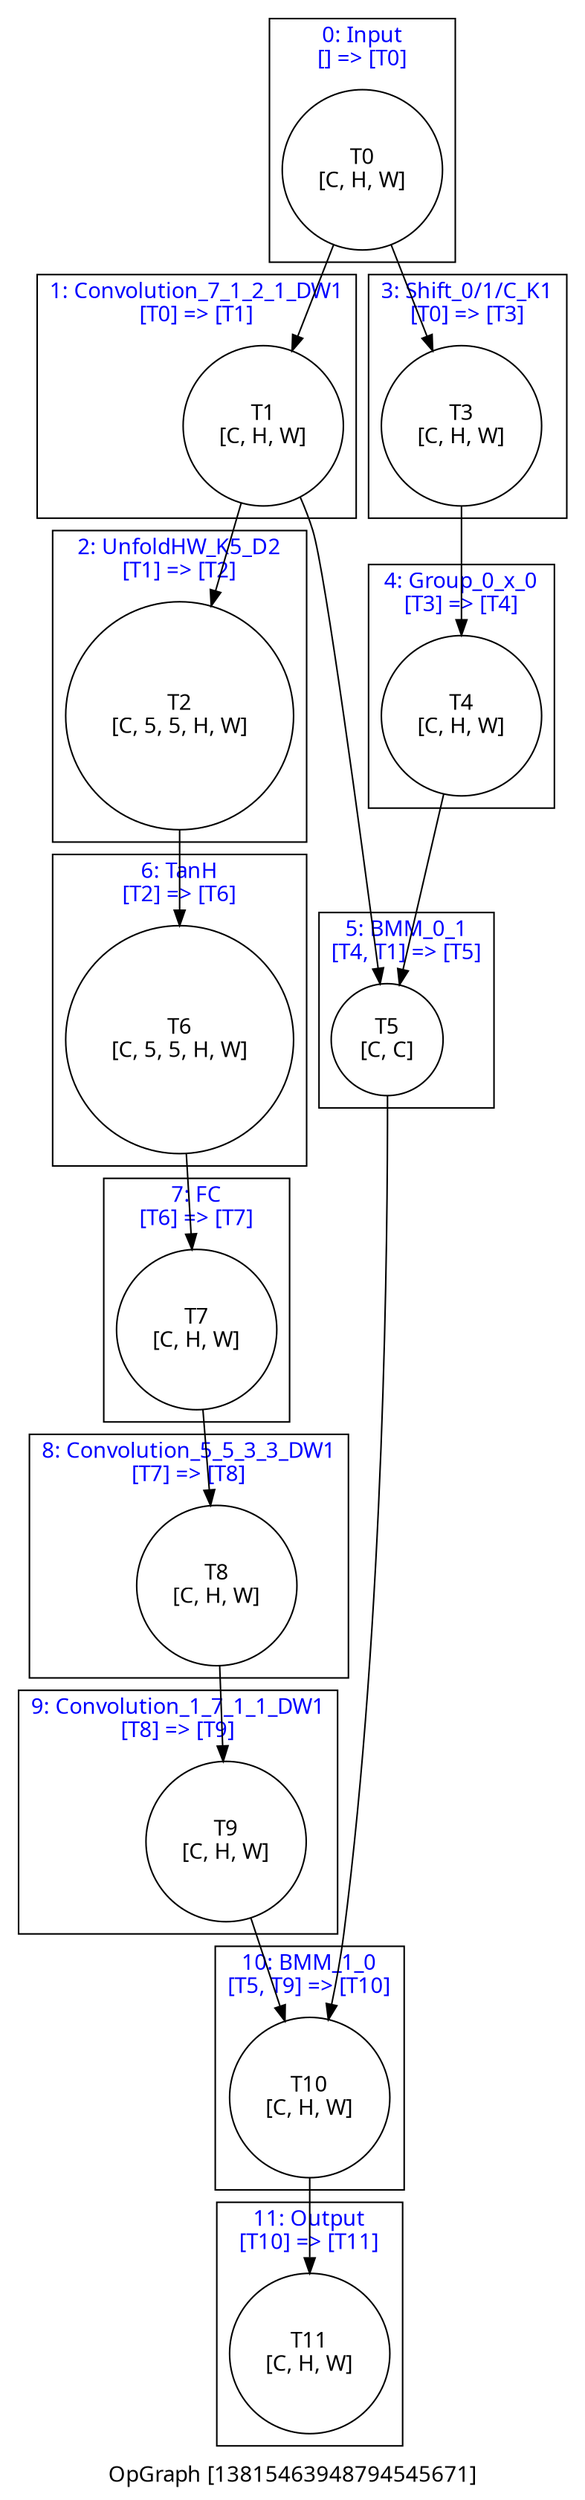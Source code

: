 digraph OpGraph {
    label = "OpGraph [13815463948794545671]"
    fontname = "Graphik";
    subgraph tensors {
        node [shape = circle, color = black, fontname = "Graphik"]
        t_0; t_1; t_2; t_3; t_4; t_5; t_6; t_7; t_8; t_9; t_10; t_11; 
    }
    subgraph cluster_0 {
        fontcolor = blue;
        label = "0: Input\n[] => [T0]";
        t_0 [label = "T0\n[C, H, W]"];
    }
    subgraph cluster_1 {
        fontcolor = blue;
        label = "1: Convolution_7_1_2_1_DW1\n[T0] => [T1]";
        t_1 [label = "T1\n[C, H, W]"];
    }
    subgraph cluster_2 {
        fontcolor = blue;
        label = "2: UnfoldHW_K5_D2\n[T1] => [T2]";
        t_2 [label = "T2\n[C, 5, 5, H, W]"];
    }
    subgraph cluster_3 {
        fontcolor = blue;
        label = "3: Shift_0/1/C_K1\n[T0] => [T3]";
        t_3 [label = "T3\n[C, H, W]"];
    }
    subgraph cluster_4 {
        fontcolor = blue;
        label = "4: Group_0_x_0\n[T3] => [T4]";
        t_4 [label = "T4\n[C, H, W]"];
    }
    subgraph cluster_5 {
        fontcolor = blue;
        label = "5: BMM_0_1\n[T4, T1] => [T5]";
        t_5 [label = "T5\n[C, C]"];
    }
    subgraph cluster_6 {
        fontcolor = blue;
        label = "6: TanH\n[T2] => [T6]";
        t_6 [label = "T6\n[C, 5, 5, H, W]"];
    }
    subgraph cluster_7 {
        fontcolor = blue;
        label = "7: FC\n[T6] => [T7]";
        t_7 [label = "T7\n[C, H, W]"];
    }
    subgraph cluster_8 {
        fontcolor = blue;
        label = "8: Convolution_5_5_3_3_DW1\n[T7] => [T8]";
        t_8 [label = "T8\n[C, H, W]"];
    }
    subgraph cluster_9 {
        fontcolor = blue;
        label = "9: Convolution_1_7_1_1_DW1\n[T8] => [T9]";
        t_9 [label = "T9\n[C, H, W]"];
    }
    subgraph cluster_10 {
        fontcolor = blue;
        label = "10: BMM_1_0\n[T5, T9] => [T10]";
        t_10 [label = "T10\n[C, H, W]"];
    }
    subgraph cluster_11 {
        fontcolor = blue;
        label = "11: Output\n[T10] => [T11]";
        t_11 [label = "T11\n[C, H, W]"];
    }
    t_0 -> t_1;
    t_0 -> t_3;
    t_1 -> t_2;
    t_1 -> t_5;
    t_2 -> t_6;
    t_3 -> t_4;
    t_4 -> t_5;
    t_5 -> t_10;
    t_6 -> t_7;
    t_7 -> t_8;
    t_8 -> t_9;
    t_9 -> t_10;
    t_10 -> t_11;
}


